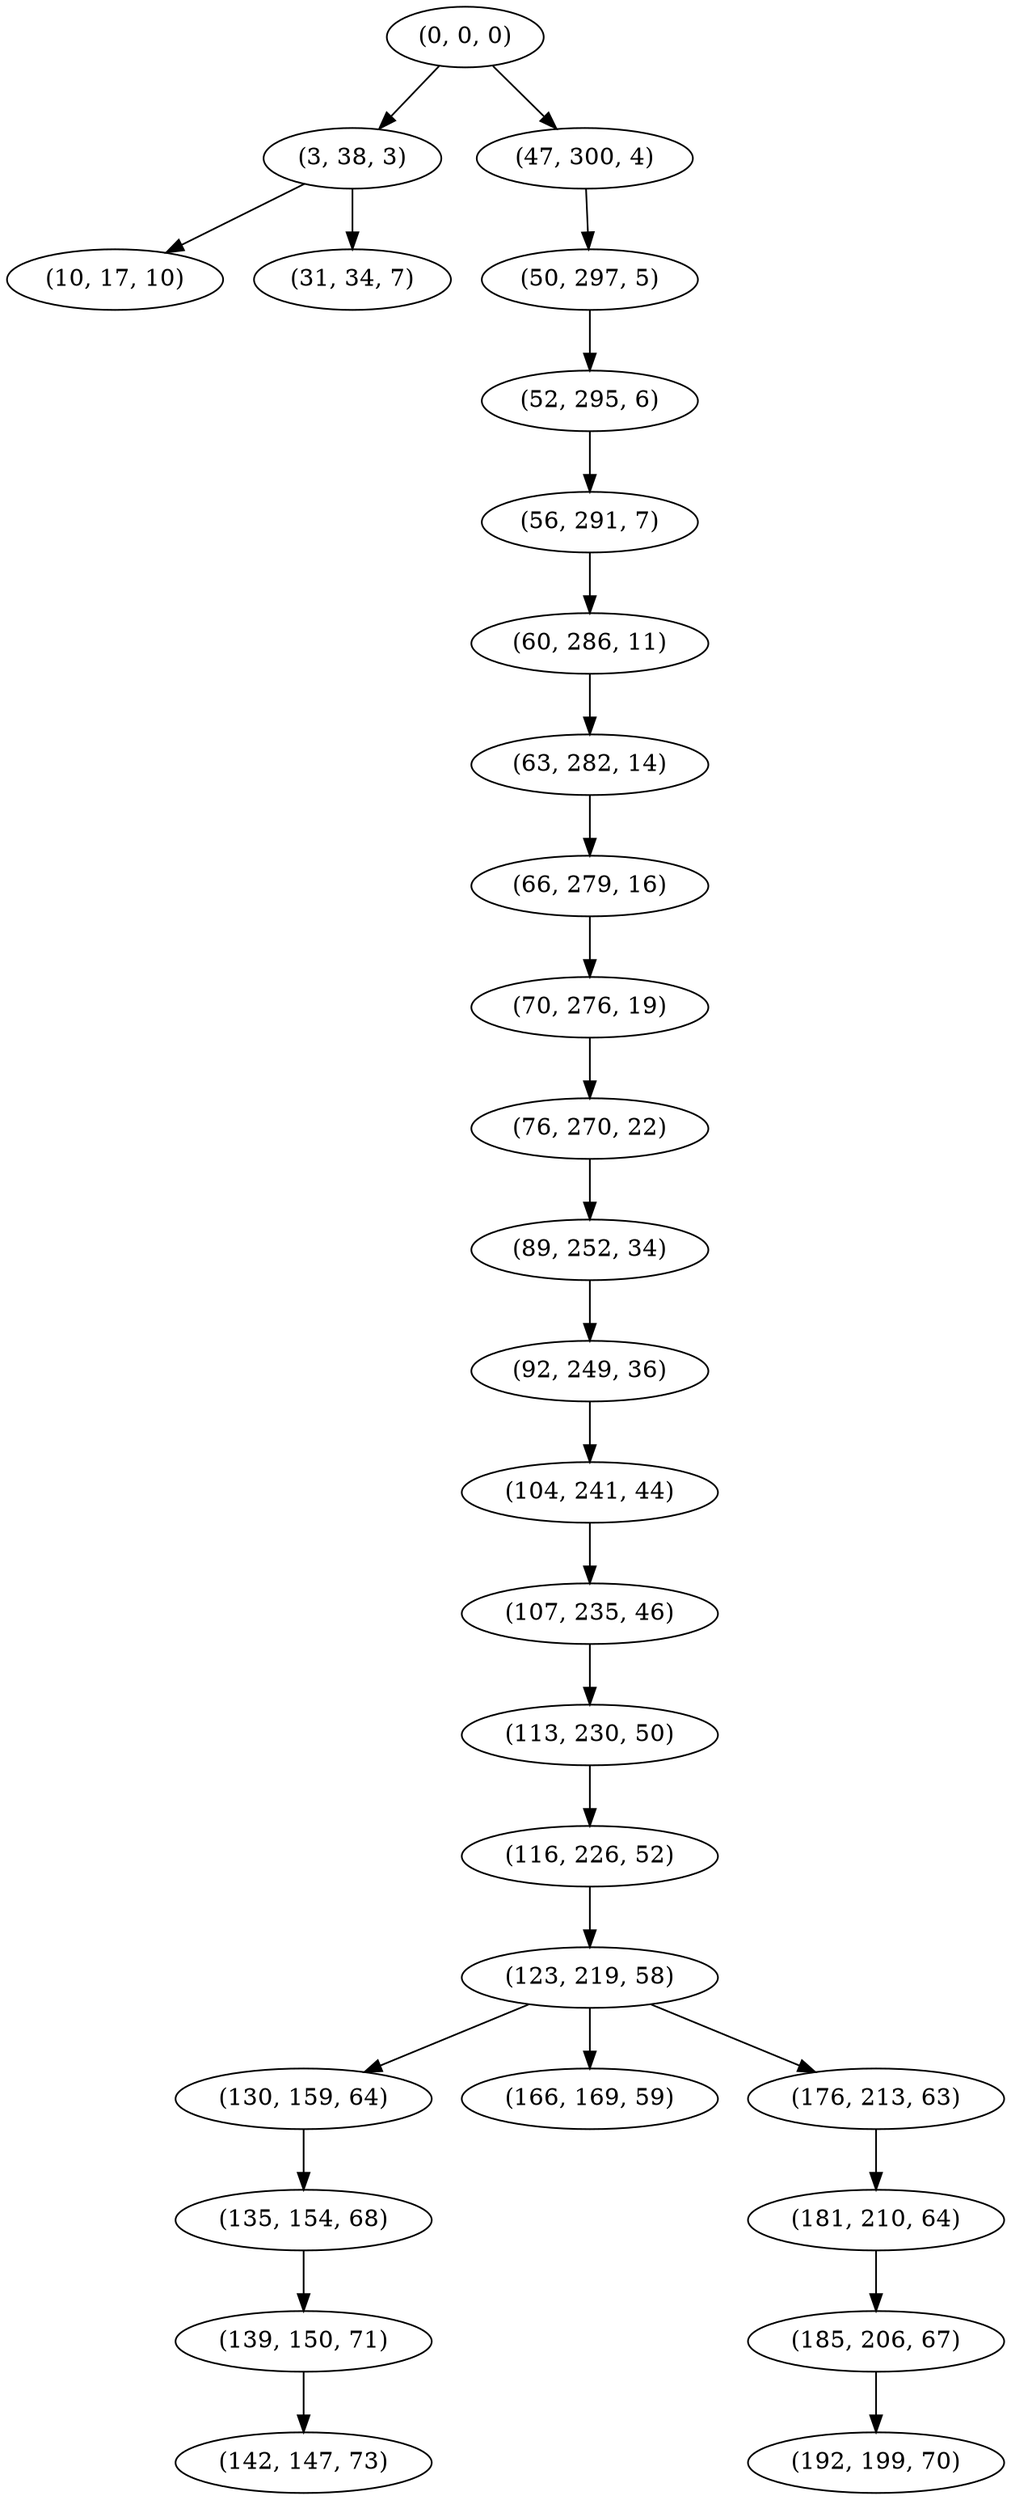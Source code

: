 digraph tree {
    "(0, 0, 0)";
    "(3, 38, 3)";
    "(10, 17, 10)";
    "(31, 34, 7)";
    "(47, 300, 4)";
    "(50, 297, 5)";
    "(52, 295, 6)";
    "(56, 291, 7)";
    "(60, 286, 11)";
    "(63, 282, 14)";
    "(66, 279, 16)";
    "(70, 276, 19)";
    "(76, 270, 22)";
    "(89, 252, 34)";
    "(92, 249, 36)";
    "(104, 241, 44)";
    "(107, 235, 46)";
    "(113, 230, 50)";
    "(116, 226, 52)";
    "(123, 219, 58)";
    "(130, 159, 64)";
    "(135, 154, 68)";
    "(139, 150, 71)";
    "(142, 147, 73)";
    "(166, 169, 59)";
    "(176, 213, 63)";
    "(181, 210, 64)";
    "(185, 206, 67)";
    "(192, 199, 70)";
    "(0, 0, 0)" -> "(3, 38, 3)";
    "(0, 0, 0)" -> "(47, 300, 4)";
    "(3, 38, 3)" -> "(10, 17, 10)";
    "(3, 38, 3)" -> "(31, 34, 7)";
    "(47, 300, 4)" -> "(50, 297, 5)";
    "(50, 297, 5)" -> "(52, 295, 6)";
    "(52, 295, 6)" -> "(56, 291, 7)";
    "(56, 291, 7)" -> "(60, 286, 11)";
    "(60, 286, 11)" -> "(63, 282, 14)";
    "(63, 282, 14)" -> "(66, 279, 16)";
    "(66, 279, 16)" -> "(70, 276, 19)";
    "(70, 276, 19)" -> "(76, 270, 22)";
    "(76, 270, 22)" -> "(89, 252, 34)";
    "(89, 252, 34)" -> "(92, 249, 36)";
    "(92, 249, 36)" -> "(104, 241, 44)";
    "(104, 241, 44)" -> "(107, 235, 46)";
    "(107, 235, 46)" -> "(113, 230, 50)";
    "(113, 230, 50)" -> "(116, 226, 52)";
    "(116, 226, 52)" -> "(123, 219, 58)";
    "(123, 219, 58)" -> "(130, 159, 64)";
    "(123, 219, 58)" -> "(166, 169, 59)";
    "(123, 219, 58)" -> "(176, 213, 63)";
    "(130, 159, 64)" -> "(135, 154, 68)";
    "(135, 154, 68)" -> "(139, 150, 71)";
    "(139, 150, 71)" -> "(142, 147, 73)";
    "(176, 213, 63)" -> "(181, 210, 64)";
    "(181, 210, 64)" -> "(185, 206, 67)";
    "(185, 206, 67)" -> "(192, 199, 70)";
}
